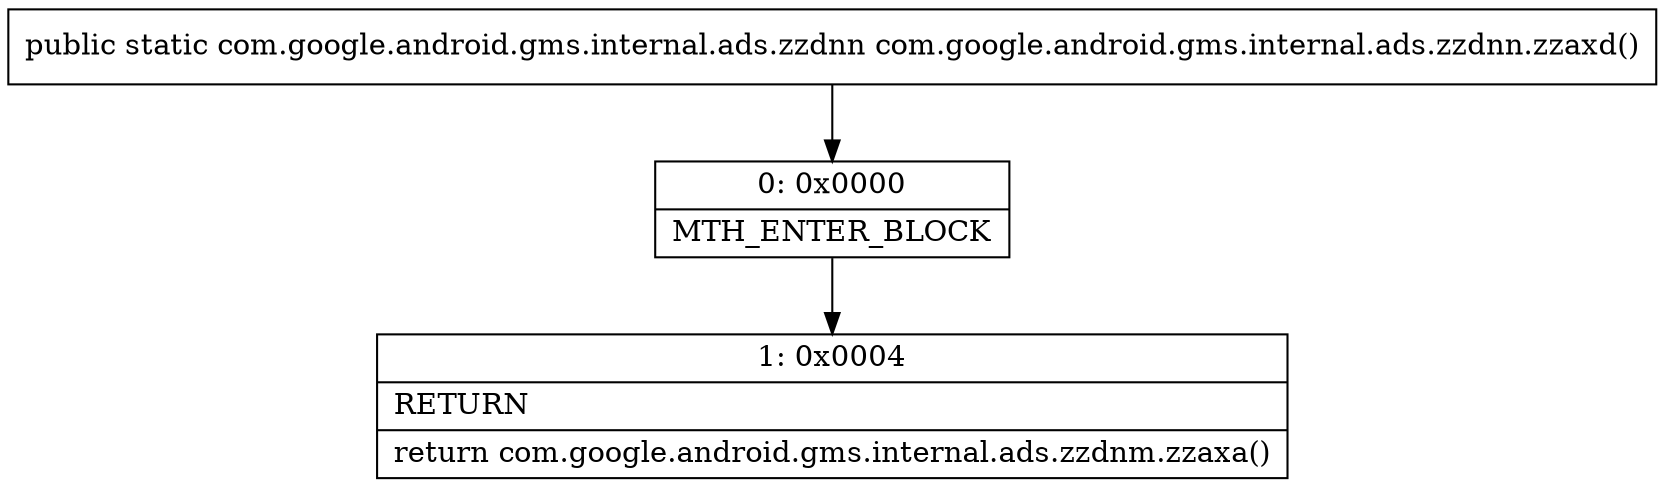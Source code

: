 digraph "CFG forcom.google.android.gms.internal.ads.zzdnn.zzaxd()Lcom\/google\/android\/gms\/internal\/ads\/zzdnn;" {
Node_0 [shape=record,label="{0\:\ 0x0000|MTH_ENTER_BLOCK\l}"];
Node_1 [shape=record,label="{1\:\ 0x0004|RETURN\l|return com.google.android.gms.internal.ads.zzdnm.zzaxa()\l}"];
MethodNode[shape=record,label="{public static com.google.android.gms.internal.ads.zzdnn com.google.android.gms.internal.ads.zzdnn.zzaxd() }"];
MethodNode -> Node_0;
Node_0 -> Node_1;
}

